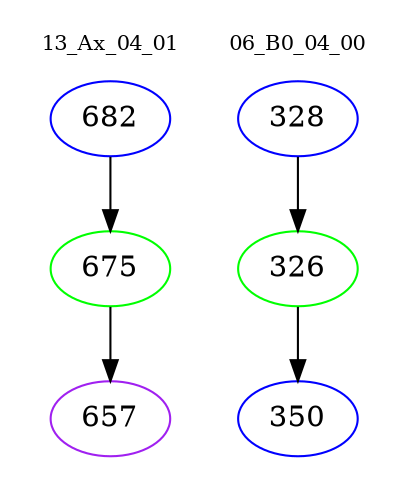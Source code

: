 digraph{
subgraph cluster_0 {
color = white
label = "13_Ax_04_01";
fontsize=10;
T0_682 [label="682", color="blue"]
T0_682 -> T0_675 [color="black"]
T0_675 [label="675", color="green"]
T0_675 -> T0_657 [color="black"]
T0_657 [label="657", color="purple"]
}
subgraph cluster_1 {
color = white
label = "06_B0_04_00";
fontsize=10;
T1_328 [label="328", color="blue"]
T1_328 -> T1_326 [color="black"]
T1_326 [label="326", color="green"]
T1_326 -> T1_350 [color="black"]
T1_350 [label="350", color="blue"]
}
}
